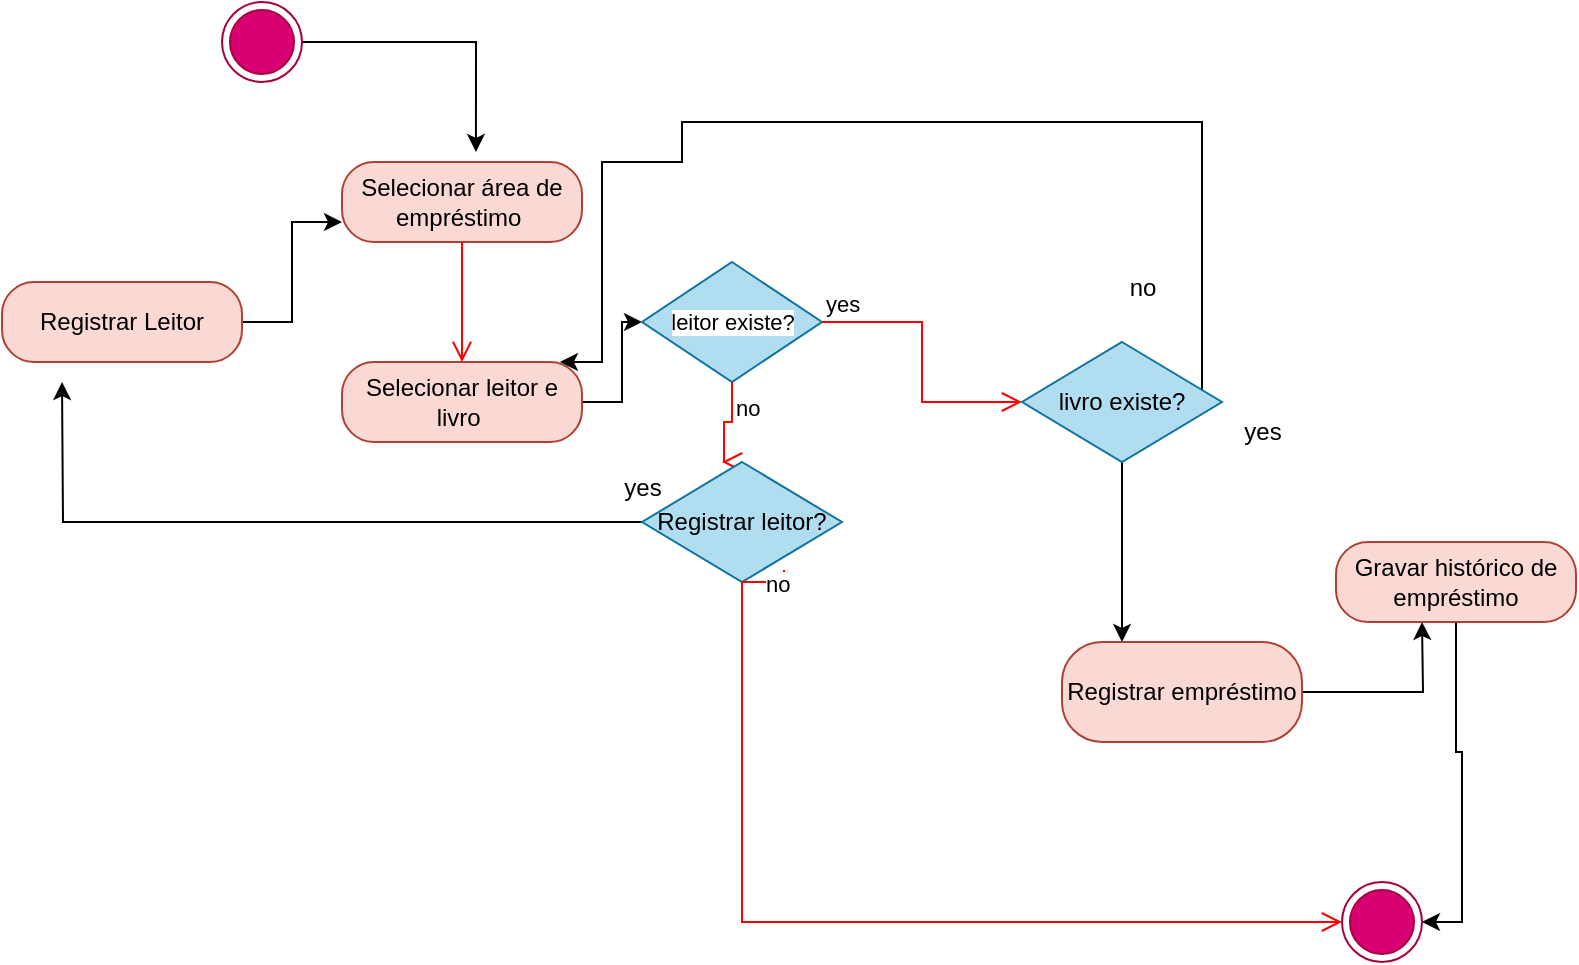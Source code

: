 <mxfile version="21.7.4" type="device">
  <diagram name="Página-1" id="8W3Y6kXNExtDaiMw-GP2">
    <mxGraphModel dx="1332" dy="470" grid="1" gridSize="10" guides="1" tooltips="1" connect="1" arrows="1" fold="1" page="1" pageScale="1" pageWidth="827" pageHeight="1169" math="0" shadow="0">
      <root>
        <mxCell id="0" />
        <mxCell id="1" parent="0" />
        <mxCell id="nCA_nv0fkd8iPuOYcq5--8" value="Selecionar área de empréstimo&amp;nbsp;" style="rounded=1;whiteSpace=wrap;html=1;arcSize=40;fillColor=#fad9d5;strokeColor=#ae4132;" vertex="1" parent="1">
          <mxGeometry x="210" y="120" width="120" height="40" as="geometry" />
        </mxCell>
        <mxCell id="nCA_nv0fkd8iPuOYcq5--9" value="" style="edgeStyle=orthogonalEdgeStyle;html=1;verticalAlign=bottom;endArrow=open;endSize=8;strokeColor=#ff0000;rounded=0;entryX=0.5;entryY=0;entryDx=0;entryDy=0;" edge="1" source="nCA_nv0fkd8iPuOYcq5--8" parent="1" target="nCA_nv0fkd8iPuOYcq5--10">
          <mxGeometry relative="1" as="geometry">
            <mxPoint x="410" y="300" as="targetPoint" />
          </mxGeometry>
        </mxCell>
        <mxCell id="nCA_nv0fkd8iPuOYcq5--35" style="edgeStyle=orthogonalEdgeStyle;rounded=0;orthogonalLoop=1;jettySize=auto;html=1;exitX=1;exitY=0.5;exitDx=0;exitDy=0;" edge="1" parent="1" source="nCA_nv0fkd8iPuOYcq5--10" target="nCA_nv0fkd8iPuOYcq5--14">
          <mxGeometry relative="1" as="geometry" />
        </mxCell>
        <mxCell id="nCA_nv0fkd8iPuOYcq5--10" value="Selecionar leitor e livro&amp;nbsp;" style="rounded=1;whiteSpace=wrap;html=1;arcSize=40;fillColor=#fad9d5;strokeColor=#ae4132;" vertex="1" parent="1">
          <mxGeometry x="210" y="220" width="120" height="40" as="geometry" />
        </mxCell>
        <mxCell id="nCA_nv0fkd8iPuOYcq5--34" style="edgeStyle=orthogonalEdgeStyle;rounded=0;orthogonalLoop=1;jettySize=auto;html=1;entryX=0;entryY=0.75;entryDx=0;entryDy=0;" edge="1" parent="1" source="nCA_nv0fkd8iPuOYcq5--12" target="nCA_nv0fkd8iPuOYcq5--8">
          <mxGeometry relative="1" as="geometry" />
        </mxCell>
        <mxCell id="nCA_nv0fkd8iPuOYcq5--12" value="Registrar Leitor" style="rounded=1;whiteSpace=wrap;html=1;arcSize=40;fillColor=#fad9d5;strokeColor=#ae4132;" vertex="1" parent="1">
          <mxGeometry x="40" y="180" width="120" height="40" as="geometry" />
        </mxCell>
        <mxCell id="nCA_nv0fkd8iPuOYcq5--14" value="" style="rhombus;whiteSpace=wrap;html=1;fillColor=#b1ddf0;strokeColor=#10739e;" vertex="1" parent="1">
          <mxGeometry x="360" y="170" width="90" height="60" as="geometry" />
        </mxCell>
        <mxCell id="nCA_nv0fkd8iPuOYcq5--15" value="yes" style="edgeStyle=orthogonalEdgeStyle;html=1;align=left;verticalAlign=bottom;endArrow=open;endSize=8;strokeColor=#ff0000;rounded=0;entryX=0;entryY=0.5;entryDx=0;entryDy=0;" edge="1" source="nCA_nv0fkd8iPuOYcq5--14" parent="1" target="nCA_nv0fkd8iPuOYcq5--22">
          <mxGeometry x="-1" relative="1" as="geometry">
            <mxPoint x="540" y="190" as="targetPoint" />
            <mxPoint as="offset" />
          </mxGeometry>
        </mxCell>
        <mxCell id="nCA_nv0fkd8iPuOYcq5--16" value="no" style="edgeStyle=orthogonalEdgeStyle;html=1;align=left;verticalAlign=top;endArrow=open;endSize=8;strokeColor=#ff0000;rounded=0;" edge="1" source="nCA_nv0fkd8iPuOYcq5--14" parent="1">
          <mxGeometry x="-1" relative="1" as="geometry">
            <mxPoint x="400" y="270" as="targetPoint" />
            <Array as="points">
              <mxPoint x="405" y="250" />
              <mxPoint x="401" y="250" />
            </Array>
          </mxGeometry>
        </mxCell>
        <mxCell id="nCA_nv0fkd8iPuOYcq5--17" value="leitor existe?" style="edgeLabel;html=1;align=center;verticalAlign=middle;resizable=0;points=[];" vertex="1" connectable="0" parent="nCA_nv0fkd8iPuOYcq5--16">
          <mxGeometry x="-1" y="21" relative="1" as="geometry">
            <mxPoint x="-21" y="-30" as="offset" />
          </mxGeometry>
        </mxCell>
        <mxCell id="nCA_nv0fkd8iPuOYcq5--37" style="edgeStyle=orthogonalEdgeStyle;rounded=0;orthogonalLoop=1;jettySize=auto;html=1;" edge="1" parent="1" source="nCA_nv0fkd8iPuOYcq5--18">
          <mxGeometry relative="1" as="geometry">
            <mxPoint x="70" y="230" as="targetPoint" />
          </mxGeometry>
        </mxCell>
        <mxCell id="nCA_nv0fkd8iPuOYcq5--18" value="Registrar leitor?" style="rhombus;whiteSpace=wrap;html=1;fillColor=#b1ddf0;strokeColor=#10739e;" vertex="1" parent="1">
          <mxGeometry x="360" y="270" width="100" height="60" as="geometry" />
        </mxCell>
        <mxCell id="nCA_nv0fkd8iPuOYcq5--19" value="no" style="edgeStyle=orthogonalEdgeStyle;html=1;align=left;verticalAlign=bottom;endArrow=open;endSize=8;strokeColor=#ff0000;rounded=0;entryX=0;entryY=0.5;entryDx=0;entryDy=0;exitX=0.71;exitY=0.9;exitDx=0;exitDy=0;exitPerimeter=0;" edge="1" source="nCA_nv0fkd8iPuOYcq5--18" parent="1" target="nCA_nv0fkd8iPuOYcq5--31">
          <mxGeometry x="-0.851" y="10" relative="1" as="geometry">
            <mxPoint x="700" y="544" as="targetPoint" />
            <Array as="points">
              <mxPoint x="431" y="330" />
              <mxPoint x="410" y="330" />
              <mxPoint x="410" y="500" />
            </Array>
            <mxPoint as="offset" />
          </mxGeometry>
        </mxCell>
        <mxCell id="nCA_nv0fkd8iPuOYcq5--36" style="edgeStyle=orthogonalEdgeStyle;rounded=0;orthogonalLoop=1;jettySize=auto;html=1;entryX=0.908;entryY=0;entryDx=0;entryDy=0;entryPerimeter=0;" edge="1" parent="1" source="nCA_nv0fkd8iPuOYcq5--22" target="nCA_nv0fkd8iPuOYcq5--10">
          <mxGeometry relative="1" as="geometry">
            <mxPoint x="610" y="125" as="sourcePoint" />
            <mxPoint x="320" y="120" as="targetPoint" />
            <Array as="points">
              <mxPoint x="640" y="100" />
              <mxPoint x="380" y="100" />
              <mxPoint x="380" y="120" />
              <mxPoint x="340" y="120" />
              <mxPoint x="340" y="220" />
            </Array>
          </mxGeometry>
        </mxCell>
        <mxCell id="nCA_nv0fkd8iPuOYcq5--39" style="edgeStyle=orthogonalEdgeStyle;rounded=0;orthogonalLoop=1;jettySize=auto;html=1;entryX=0.25;entryY=0;entryDx=0;entryDy=0;" edge="1" parent="1" source="nCA_nv0fkd8iPuOYcq5--22" target="nCA_nv0fkd8iPuOYcq5--29">
          <mxGeometry relative="1" as="geometry" />
        </mxCell>
        <mxCell id="nCA_nv0fkd8iPuOYcq5--22" value="livro existe?" style="rhombus;whiteSpace=wrap;html=1;fillColor=#b1ddf0;strokeColor=#10739e;" vertex="1" parent="1">
          <mxGeometry x="550" y="210" width="100" height="60" as="geometry" />
        </mxCell>
        <mxCell id="nCA_nv0fkd8iPuOYcq5--25" value="no" style="text;html=1;align=center;verticalAlign=middle;resizable=0;points=[];autosize=1;strokeColor=none;fillColor=none;" vertex="1" parent="1">
          <mxGeometry x="590" y="168" width="40" height="30" as="geometry" />
        </mxCell>
        <mxCell id="nCA_nv0fkd8iPuOYcq5--27" value="yes" style="text;html=1;align=center;verticalAlign=middle;resizable=0;points=[];autosize=1;strokeColor=none;fillColor=none;" vertex="1" parent="1">
          <mxGeometry x="650" y="240" width="40" height="30" as="geometry" />
        </mxCell>
        <mxCell id="nCA_nv0fkd8iPuOYcq5--46" style="edgeStyle=orthogonalEdgeStyle;rounded=0;orthogonalLoop=1;jettySize=auto;html=1;" edge="1" parent="1" source="nCA_nv0fkd8iPuOYcq5--29">
          <mxGeometry relative="1" as="geometry">
            <mxPoint x="750" y="350" as="targetPoint" />
          </mxGeometry>
        </mxCell>
        <mxCell id="nCA_nv0fkd8iPuOYcq5--29" value="Registrar empréstimo" style="rounded=1;whiteSpace=wrap;html=1;arcSize=40;fillColor=#fad9d5;strokeColor=#ae4132;" vertex="1" parent="1">
          <mxGeometry x="570" y="360" width="120" height="50" as="geometry" />
        </mxCell>
        <mxCell id="nCA_nv0fkd8iPuOYcq5--31" value="" style="ellipse;html=1;shape=endState;fillColor=#d80073;strokeColor=#A50040;fontColor=#ffffff;" vertex="1" parent="1">
          <mxGeometry x="710" y="480" width="40" height="40" as="geometry" />
        </mxCell>
        <mxCell id="nCA_nv0fkd8iPuOYcq5--33" style="edgeStyle=orthogonalEdgeStyle;rounded=0;orthogonalLoop=1;jettySize=auto;html=1;entryX=0.558;entryY=-0.125;entryDx=0;entryDy=0;entryPerimeter=0;" edge="1" parent="1" source="nCA_nv0fkd8iPuOYcq5--32" target="nCA_nv0fkd8iPuOYcq5--8">
          <mxGeometry relative="1" as="geometry" />
        </mxCell>
        <mxCell id="nCA_nv0fkd8iPuOYcq5--32" value="" style="ellipse;html=1;shape=endState;fillColor=#d80073;fontColor=#ffffff;strokeColor=#A50040;" vertex="1" parent="1">
          <mxGeometry x="150" y="40" width="40" height="40" as="geometry" />
        </mxCell>
        <mxCell id="nCA_nv0fkd8iPuOYcq5--41" value="yes" style="text;html=1;align=center;verticalAlign=middle;resizable=0;points=[];autosize=1;strokeColor=none;fillColor=none;" vertex="1" parent="1">
          <mxGeometry x="340" y="268" width="40" height="30" as="geometry" />
        </mxCell>
        <mxCell id="nCA_nv0fkd8iPuOYcq5--47" style="edgeStyle=orthogonalEdgeStyle;rounded=0;orthogonalLoop=1;jettySize=auto;html=1;entryX=1;entryY=0.5;entryDx=0;entryDy=0;" edge="1" parent="1" source="nCA_nv0fkd8iPuOYcq5--44" target="nCA_nv0fkd8iPuOYcq5--31">
          <mxGeometry relative="1" as="geometry">
            <mxPoint x="780" y="520" as="targetPoint" />
          </mxGeometry>
        </mxCell>
        <mxCell id="nCA_nv0fkd8iPuOYcq5--44" value="Gravar histórico de empréstimo" style="rounded=1;whiteSpace=wrap;html=1;arcSize=40;fillColor=#fad9d5;strokeColor=#ae4132;" vertex="1" parent="1">
          <mxGeometry x="707" y="310" width="120" height="40" as="geometry" />
        </mxCell>
      </root>
    </mxGraphModel>
  </diagram>
</mxfile>
